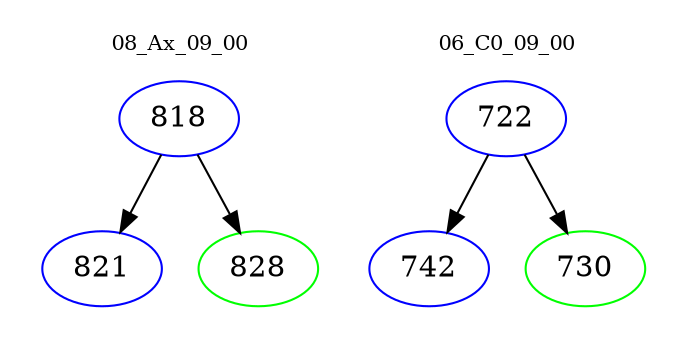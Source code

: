 digraph{
subgraph cluster_0 {
color = white
label = "08_Ax_09_00";
fontsize=10;
T0_818 [label="818", color="blue"]
T0_818 -> T0_821 [color="black"]
T0_821 [label="821", color="blue"]
T0_818 -> T0_828 [color="black"]
T0_828 [label="828", color="green"]
}
subgraph cluster_1 {
color = white
label = "06_C0_09_00";
fontsize=10;
T1_722 [label="722", color="blue"]
T1_722 -> T1_742 [color="black"]
T1_742 [label="742", color="blue"]
T1_722 -> T1_730 [color="black"]
T1_730 [label="730", color="green"]
}
}
